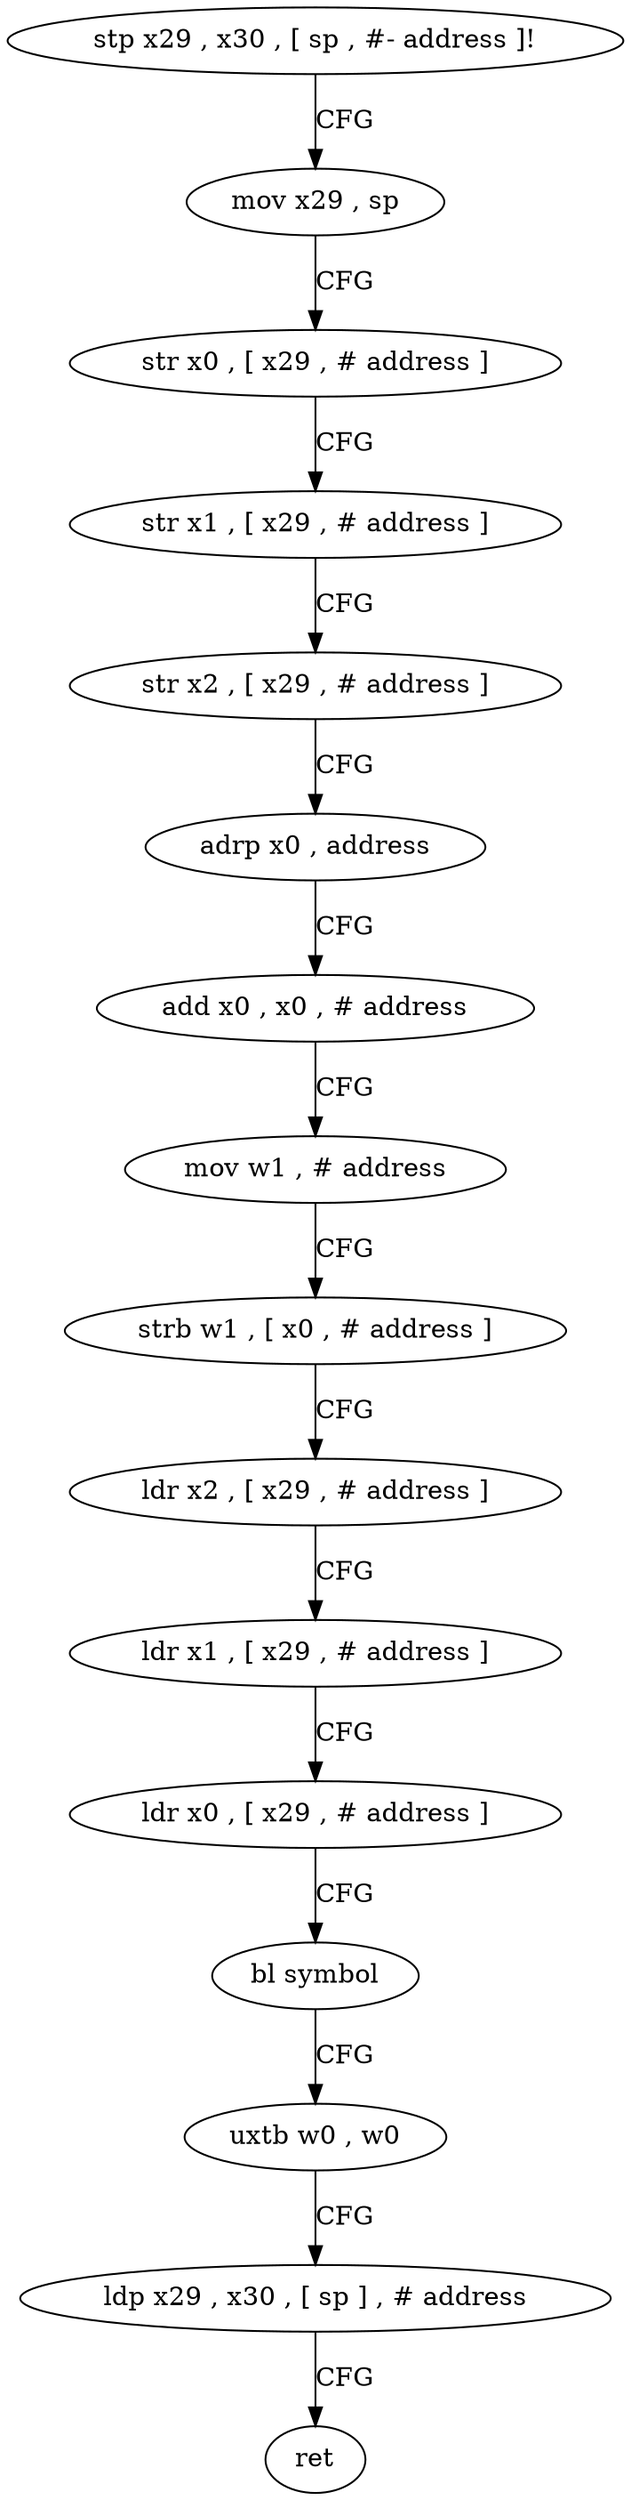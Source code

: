 digraph "func" {
"4277928" [label = "stp x29 , x30 , [ sp , #- address ]!" ]
"4277932" [label = "mov x29 , sp" ]
"4277936" [label = "str x0 , [ x29 , # address ]" ]
"4277940" [label = "str x1 , [ x29 , # address ]" ]
"4277944" [label = "str x2 , [ x29 , # address ]" ]
"4277948" [label = "adrp x0 , address" ]
"4277952" [label = "add x0 , x0 , # address" ]
"4277956" [label = "mov w1 , # address" ]
"4277960" [label = "strb w1 , [ x0 , # address ]" ]
"4277964" [label = "ldr x2 , [ x29 , # address ]" ]
"4277968" [label = "ldr x1 , [ x29 , # address ]" ]
"4277972" [label = "ldr x0 , [ x29 , # address ]" ]
"4277976" [label = "bl symbol" ]
"4277980" [label = "uxtb w0 , w0" ]
"4277984" [label = "ldp x29 , x30 , [ sp ] , # address" ]
"4277988" [label = "ret" ]
"4277928" -> "4277932" [ label = "CFG" ]
"4277932" -> "4277936" [ label = "CFG" ]
"4277936" -> "4277940" [ label = "CFG" ]
"4277940" -> "4277944" [ label = "CFG" ]
"4277944" -> "4277948" [ label = "CFG" ]
"4277948" -> "4277952" [ label = "CFG" ]
"4277952" -> "4277956" [ label = "CFG" ]
"4277956" -> "4277960" [ label = "CFG" ]
"4277960" -> "4277964" [ label = "CFG" ]
"4277964" -> "4277968" [ label = "CFG" ]
"4277968" -> "4277972" [ label = "CFG" ]
"4277972" -> "4277976" [ label = "CFG" ]
"4277976" -> "4277980" [ label = "CFG" ]
"4277980" -> "4277984" [ label = "CFG" ]
"4277984" -> "4277988" [ label = "CFG" ]
}
